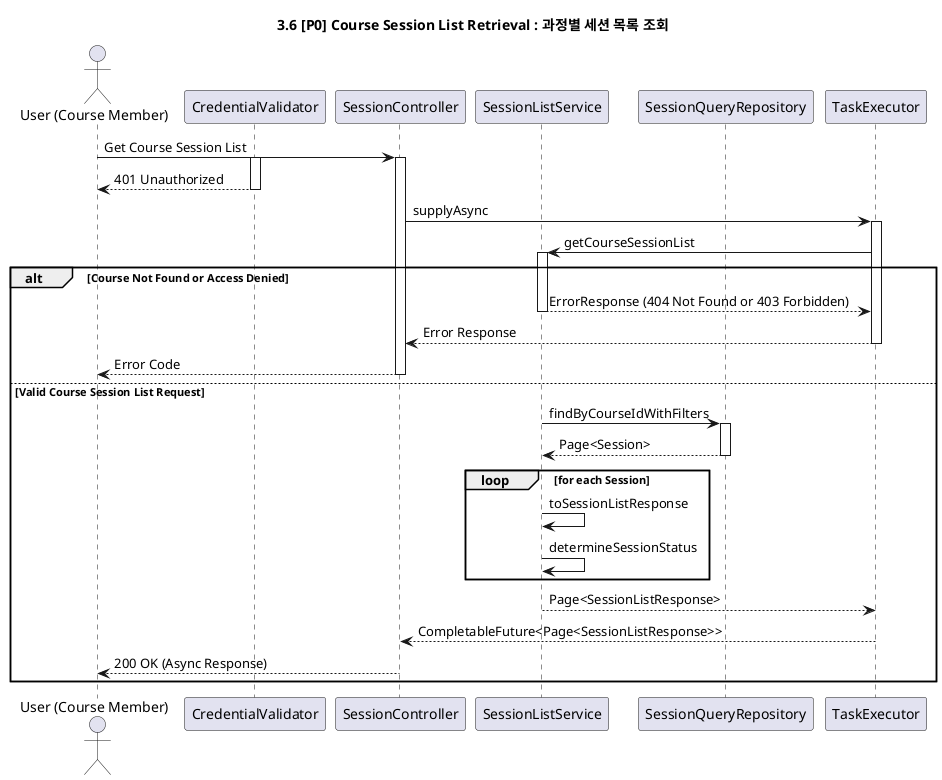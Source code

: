 @startuml

title 3.6 [P0] Course Session List Retrieval : 과정별 세션 목록 조회

actor "User (Course Member)" as User
participant "CredentialValidator" as Validator
participant "SessionController" as Controller
participant "SessionListService" as AppService
participant "SessionQueryRepository" as Repository
participant "TaskExecutor" as Executor

User -> Controller: Get Course Session List
activate Validator
activate Controller
Validator --> User: 401 Unauthorized
deactivate Validator

Controller -> Executor: supplyAsync
activate Executor

Executor -> AppService: getCourseSessionList
activate AppService

alt Course Not Found or Access Denied
    AppService --> Executor: ErrorResponse (404 Not Found or 403 Forbidden)
    deactivate AppService
    Executor --> Controller: Error Response
    deactivate Executor
    Controller --> User: Error Code
    deactivate Controller
else Valid Course Session List Request

AppService -> Repository: findByCourseIdWithFilters
activate Repository
Repository --> AppService: Page<Session>
deactivate Repository

loop for each Session
    AppService -> AppService: toSessionListResponse
    AppService -> AppService: determineSessionStatus
end

AppService --> Executor: Page<SessionListResponse>
deactivate AppService

Executor --> Controller: CompletableFuture<Page<SessionListResponse>>
deactivate Executor

Controller --> User: 200 OK (Async Response)
deactivate Controller

end

@enduml